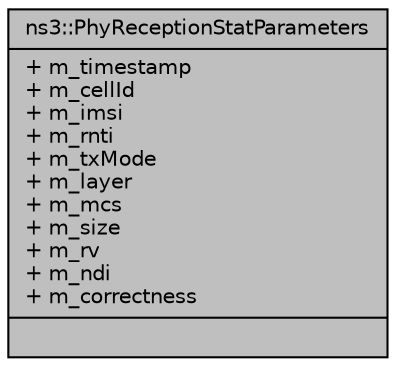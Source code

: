 digraph "ns3::PhyReceptionStatParameters"
{
  edge [fontname="Helvetica",fontsize="10",labelfontname="Helvetica",labelfontsize="10"];
  node [fontname="Helvetica",fontsize="10",shape=record];
  Node1 [label="{ns3::PhyReceptionStatParameters\n|+ m_timestamp\l+ m_cellId\l+ m_imsi\l+ m_rnti\l+ m_txMode\l+ m_layer\l+ m_mcs\l+ m_size\l+ m_rv\l+ m_ndi\l+ m_correctness\l|}",height=0.2,width=0.4,color="black", fillcolor="grey75", style="filled", fontcolor="black"];
}
